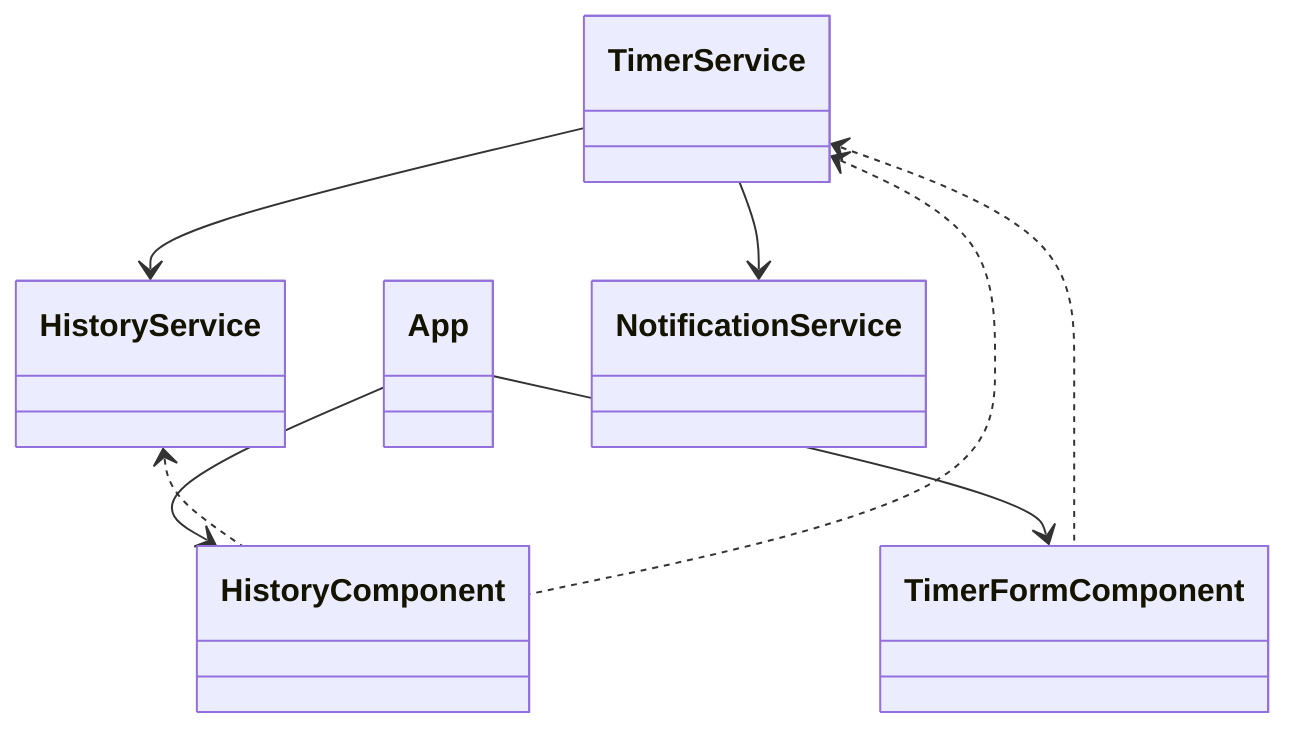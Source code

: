 classDiagram
    class App
    App --> TimerFormComponent
    App --> HistoryComponent

    class TimerService
    TimerService --> HistoryService
    TimerService --> NotificationService

    HistoryService <.. HistoryComponent
    TimerService <.. TimerFormComponent
    TimerService <.. HistoryComponent